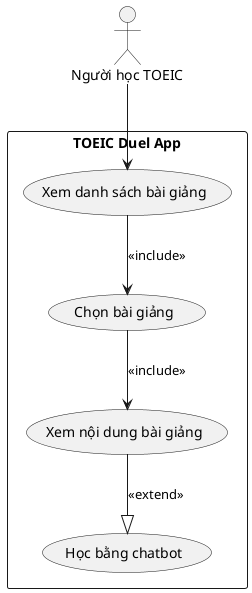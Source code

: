 @startuml
actor "Người học TOEIC" as User

rectangle "TOEIC Duel App" {
  User --> (Xem danh sách bài giảng)
  (Xem danh sách bài giảng) --> (Chọn bài giảng) : <<include>>
  (Chọn bài giảng) --> (Xem nội dung bài giảng) : <<include>>
  (Xem nội dung bài giảng) --|> (Học bằng chatbot) : <<extend>>
}
@enduml